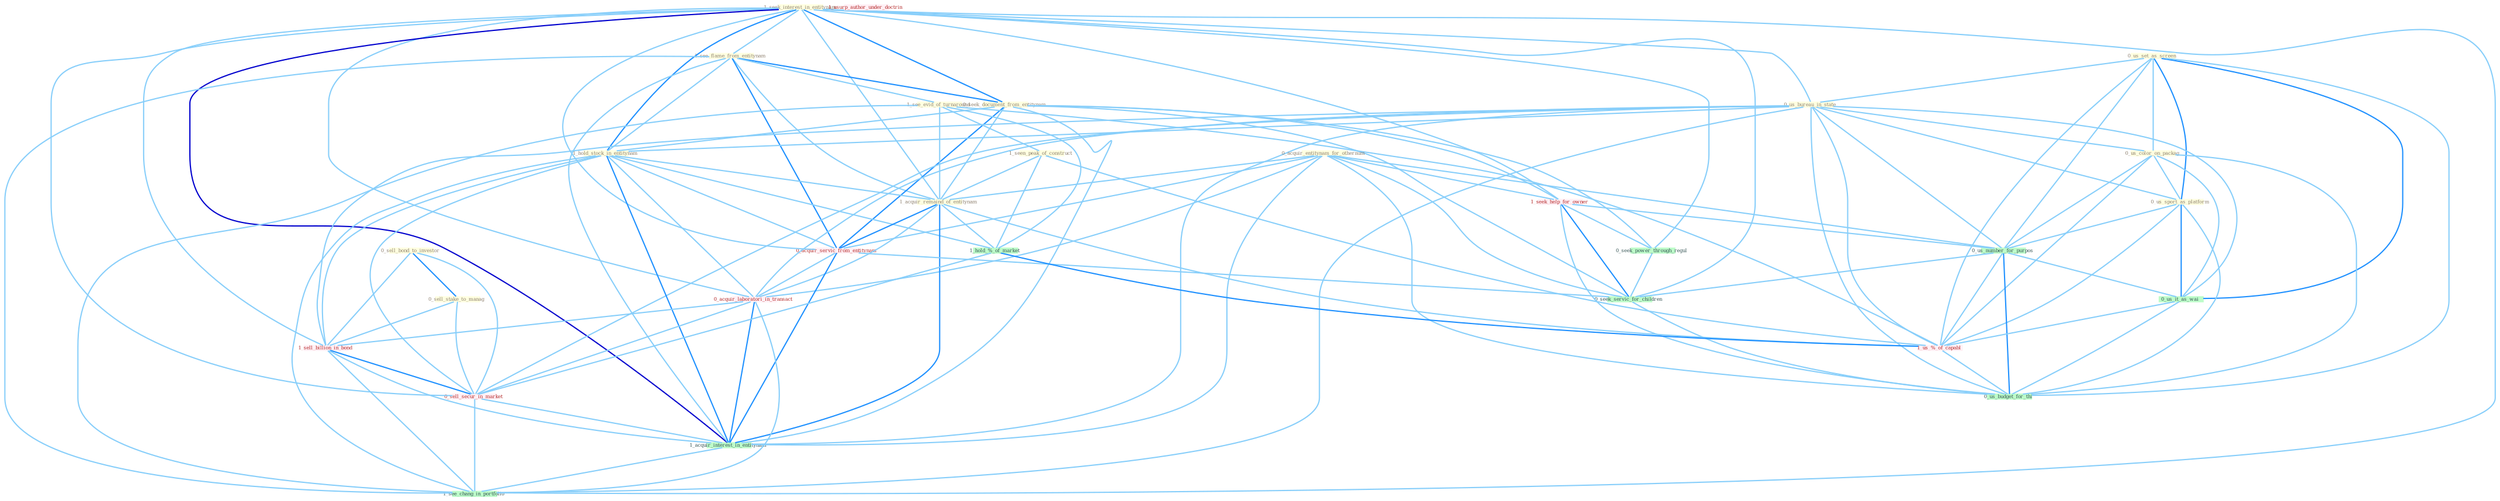 Graph G{ 
    node
    [shape=polygon,style=filled,width=.5,height=.06,color="#BDFCC9",fixedsize=true,fontsize=4,
    fontcolor="#2f4f4f"];
    {node
    [color="#ffffe0", fontcolor="#8b7d6b"] "1_seek_interest_in_entitynam " "1_see_flame_from_entitynam " "0_seek_document_from_entitynam " "0_us_set_as_screen " "1_see_evid_of_turnaround " "0_sell_bond_to_investor " "0_us_bureau_in_state " "1_hold_stock_in_entitynam " "0_us_color_on_packag " "0_acquir_entitynam_for_othernum " "0_us_sport_as_platform " "1_seen_peak_of_construct " "0_sell_stake_to_manag " "1_acquir_remaind_of_entitynam "}
{node [color="#fff0f5", fontcolor="#b22222"] "1_seek_help_for_owner " "0_acquir_servic_from_entitynam " "0_acquir_laboratori_in_transact " "1_sell_billion_in_bond " "1_usurp_author_under_doctrin " "1_us_%_of_capabl " "0_sell_secur_in_market "}
edge [color="#B0E2FF"];

	"1_seek_interest_in_entitynam " -- "1_see_flame_from_entitynam " [w="1", color="#87cefa" ];
	"1_seek_interest_in_entitynam " -- "0_seek_document_from_entitynam " [w="2", color="#1e90ff" , len=0.8];
	"1_seek_interest_in_entitynam " -- "0_us_bureau_in_state " [w="1", color="#87cefa" ];
	"1_seek_interest_in_entitynam " -- "1_hold_stock_in_entitynam " [w="2", color="#1e90ff" , len=0.8];
	"1_seek_interest_in_entitynam " -- "1_acquir_remaind_of_entitynam " [w="1", color="#87cefa" ];
	"1_seek_interest_in_entitynam " -- "1_seek_help_for_owner " [w="1", color="#87cefa" ];
	"1_seek_interest_in_entitynam " -- "0_acquir_servic_from_entitynam " [w="1", color="#87cefa" ];
	"1_seek_interest_in_entitynam " -- "0_seek_power_through_regul " [w="1", color="#87cefa" ];
	"1_seek_interest_in_entitynam " -- "0_acquir_laboratori_in_transact " [w="1", color="#87cefa" ];
	"1_seek_interest_in_entitynam " -- "1_sell_billion_in_bond " [w="1", color="#87cefa" ];
	"1_seek_interest_in_entitynam " -- "0_sell_secur_in_market " [w="1", color="#87cefa" ];
	"1_seek_interest_in_entitynam " -- "1_acquir_interest_in_entitynam " [w="3", color="#0000cd" , len=0.6];
	"1_seek_interest_in_entitynam " -- "0_seek_servic_for_children " [w="1", color="#87cefa" ];
	"1_seek_interest_in_entitynam " -- "1_see_chang_in_portfolio " [w="1", color="#87cefa" ];
	"1_see_flame_from_entitynam " -- "0_seek_document_from_entitynam " [w="2", color="#1e90ff" , len=0.8];
	"1_see_flame_from_entitynam " -- "1_see_evid_of_turnaround " [w="1", color="#87cefa" ];
	"1_see_flame_from_entitynam " -- "1_hold_stock_in_entitynam " [w="1", color="#87cefa" ];
	"1_see_flame_from_entitynam " -- "1_acquir_remaind_of_entitynam " [w="1", color="#87cefa" ];
	"1_see_flame_from_entitynam " -- "0_acquir_servic_from_entitynam " [w="2", color="#1e90ff" , len=0.8];
	"1_see_flame_from_entitynam " -- "1_acquir_interest_in_entitynam " [w="1", color="#87cefa" ];
	"1_see_flame_from_entitynam " -- "1_see_chang_in_portfolio " [w="1", color="#87cefa" ];
	"0_seek_document_from_entitynam " -- "1_hold_stock_in_entitynam " [w="1", color="#87cefa" ];
	"0_seek_document_from_entitynam " -- "1_acquir_remaind_of_entitynam " [w="1", color="#87cefa" ];
	"0_seek_document_from_entitynam " -- "1_seek_help_for_owner " [w="1", color="#87cefa" ];
	"0_seek_document_from_entitynam " -- "0_acquir_servic_from_entitynam " [w="2", color="#1e90ff" , len=0.8];
	"0_seek_document_from_entitynam " -- "0_seek_power_through_regul " [w="1", color="#87cefa" ];
	"0_seek_document_from_entitynam " -- "1_acquir_interest_in_entitynam " [w="1", color="#87cefa" ];
	"0_seek_document_from_entitynam " -- "0_seek_servic_for_children " [w="1", color="#87cefa" ];
	"0_us_set_as_screen " -- "0_us_bureau_in_state " [w="1", color="#87cefa" ];
	"0_us_set_as_screen " -- "0_us_color_on_packag " [w="1", color="#87cefa" ];
	"0_us_set_as_screen " -- "0_us_sport_as_platform " [w="2", color="#1e90ff" , len=0.8];
	"0_us_set_as_screen " -- "0_us_number_for_purpos " [w="1", color="#87cefa" ];
	"0_us_set_as_screen " -- "0_us_it_as_wai " [w="2", color="#1e90ff" , len=0.8];
	"0_us_set_as_screen " -- "1_us_%_of_capabl " [w="1", color="#87cefa" ];
	"0_us_set_as_screen " -- "0_us_budget_for_thi " [w="1", color="#87cefa" ];
	"1_see_evid_of_turnaround " -- "1_seen_peak_of_construct " [w="1", color="#87cefa" ];
	"1_see_evid_of_turnaround " -- "1_acquir_remaind_of_entitynam " [w="1", color="#87cefa" ];
	"1_see_evid_of_turnaround " -- "1_hold_%_of_market " [w="1", color="#87cefa" ];
	"1_see_evid_of_turnaround " -- "1_us_%_of_capabl " [w="1", color="#87cefa" ];
	"1_see_evid_of_turnaround " -- "1_see_chang_in_portfolio " [w="1", color="#87cefa" ];
	"0_sell_bond_to_investor " -- "0_sell_stake_to_manag " [w="2", color="#1e90ff" , len=0.8];
	"0_sell_bond_to_investor " -- "1_sell_billion_in_bond " [w="1", color="#87cefa" ];
	"0_sell_bond_to_investor " -- "0_sell_secur_in_market " [w="1", color="#87cefa" ];
	"0_us_bureau_in_state " -- "1_hold_stock_in_entitynam " [w="1", color="#87cefa" ];
	"0_us_bureau_in_state " -- "0_us_color_on_packag " [w="1", color="#87cefa" ];
	"0_us_bureau_in_state " -- "0_us_sport_as_platform " [w="1", color="#87cefa" ];
	"0_us_bureau_in_state " -- "0_us_number_for_purpos " [w="1", color="#87cefa" ];
	"0_us_bureau_in_state " -- "0_acquir_laboratori_in_transact " [w="1", color="#87cefa" ];
	"0_us_bureau_in_state " -- "1_sell_billion_in_bond " [w="1", color="#87cefa" ];
	"0_us_bureau_in_state " -- "0_us_it_as_wai " [w="1", color="#87cefa" ];
	"0_us_bureau_in_state " -- "1_us_%_of_capabl " [w="1", color="#87cefa" ];
	"0_us_bureau_in_state " -- "0_sell_secur_in_market " [w="1", color="#87cefa" ];
	"0_us_bureau_in_state " -- "1_acquir_interest_in_entitynam " [w="1", color="#87cefa" ];
	"0_us_bureau_in_state " -- "1_see_chang_in_portfolio " [w="1", color="#87cefa" ];
	"0_us_bureau_in_state " -- "0_us_budget_for_thi " [w="1", color="#87cefa" ];
	"1_hold_stock_in_entitynam " -- "1_acquir_remaind_of_entitynam " [w="1", color="#87cefa" ];
	"1_hold_stock_in_entitynam " -- "0_acquir_servic_from_entitynam " [w="1", color="#87cefa" ];
	"1_hold_stock_in_entitynam " -- "1_hold_%_of_market " [w="1", color="#87cefa" ];
	"1_hold_stock_in_entitynam " -- "0_acquir_laboratori_in_transact " [w="1", color="#87cefa" ];
	"1_hold_stock_in_entitynam " -- "1_sell_billion_in_bond " [w="1", color="#87cefa" ];
	"1_hold_stock_in_entitynam " -- "0_sell_secur_in_market " [w="1", color="#87cefa" ];
	"1_hold_stock_in_entitynam " -- "1_acquir_interest_in_entitynam " [w="2", color="#1e90ff" , len=0.8];
	"1_hold_stock_in_entitynam " -- "1_see_chang_in_portfolio " [w="1", color="#87cefa" ];
	"0_us_color_on_packag " -- "0_us_sport_as_platform " [w="1", color="#87cefa" ];
	"0_us_color_on_packag " -- "0_us_number_for_purpos " [w="1", color="#87cefa" ];
	"0_us_color_on_packag " -- "0_us_it_as_wai " [w="1", color="#87cefa" ];
	"0_us_color_on_packag " -- "1_us_%_of_capabl " [w="1", color="#87cefa" ];
	"0_us_color_on_packag " -- "0_us_budget_for_thi " [w="1", color="#87cefa" ];
	"0_acquir_entitynam_for_othernum " -- "1_acquir_remaind_of_entitynam " [w="1", color="#87cefa" ];
	"0_acquir_entitynam_for_othernum " -- "1_seek_help_for_owner " [w="1", color="#87cefa" ];
	"0_acquir_entitynam_for_othernum " -- "0_acquir_servic_from_entitynam " [w="1", color="#87cefa" ];
	"0_acquir_entitynam_for_othernum " -- "0_us_number_for_purpos " [w="1", color="#87cefa" ];
	"0_acquir_entitynam_for_othernum " -- "0_acquir_laboratori_in_transact " [w="1", color="#87cefa" ];
	"0_acquir_entitynam_for_othernum " -- "1_acquir_interest_in_entitynam " [w="1", color="#87cefa" ];
	"0_acquir_entitynam_for_othernum " -- "0_seek_servic_for_children " [w="1", color="#87cefa" ];
	"0_acquir_entitynam_for_othernum " -- "0_us_budget_for_thi " [w="1", color="#87cefa" ];
	"0_us_sport_as_platform " -- "0_us_number_for_purpos " [w="1", color="#87cefa" ];
	"0_us_sport_as_platform " -- "0_us_it_as_wai " [w="2", color="#1e90ff" , len=0.8];
	"0_us_sport_as_platform " -- "1_us_%_of_capabl " [w="1", color="#87cefa" ];
	"0_us_sport_as_platform " -- "0_us_budget_for_thi " [w="1", color="#87cefa" ];
	"1_seen_peak_of_construct " -- "1_acquir_remaind_of_entitynam " [w="1", color="#87cefa" ];
	"1_seen_peak_of_construct " -- "1_hold_%_of_market " [w="1", color="#87cefa" ];
	"1_seen_peak_of_construct " -- "1_us_%_of_capabl " [w="1", color="#87cefa" ];
	"0_sell_stake_to_manag " -- "1_sell_billion_in_bond " [w="1", color="#87cefa" ];
	"0_sell_stake_to_manag " -- "0_sell_secur_in_market " [w="1", color="#87cefa" ];
	"1_acquir_remaind_of_entitynam " -- "0_acquir_servic_from_entitynam " [w="2", color="#1e90ff" , len=0.8];
	"1_acquir_remaind_of_entitynam " -- "1_hold_%_of_market " [w="1", color="#87cefa" ];
	"1_acquir_remaind_of_entitynam " -- "0_acquir_laboratori_in_transact " [w="1", color="#87cefa" ];
	"1_acquir_remaind_of_entitynam " -- "1_us_%_of_capabl " [w="1", color="#87cefa" ];
	"1_acquir_remaind_of_entitynam " -- "1_acquir_interest_in_entitynam " [w="2", color="#1e90ff" , len=0.8];
	"1_seek_help_for_owner " -- "0_seek_power_through_regul " [w="1", color="#87cefa" ];
	"1_seek_help_for_owner " -- "0_us_number_for_purpos " [w="1", color="#87cefa" ];
	"1_seek_help_for_owner " -- "0_seek_servic_for_children " [w="2", color="#1e90ff" , len=0.8];
	"1_seek_help_for_owner " -- "0_us_budget_for_thi " [w="1", color="#87cefa" ];
	"0_acquir_servic_from_entitynam " -- "0_acquir_laboratori_in_transact " [w="1", color="#87cefa" ];
	"0_acquir_servic_from_entitynam " -- "1_acquir_interest_in_entitynam " [w="2", color="#1e90ff" , len=0.8];
	"0_acquir_servic_from_entitynam " -- "0_seek_servic_for_children " [w="1", color="#87cefa" ];
	"1_hold_%_of_market " -- "1_us_%_of_capabl " [w="2", color="#1e90ff" , len=0.8];
	"1_hold_%_of_market " -- "0_sell_secur_in_market " [w="1", color="#87cefa" ];
	"0_seek_power_through_regul " -- "0_seek_servic_for_children " [w="1", color="#87cefa" ];
	"0_us_number_for_purpos " -- "0_us_it_as_wai " [w="1", color="#87cefa" ];
	"0_us_number_for_purpos " -- "1_us_%_of_capabl " [w="1", color="#87cefa" ];
	"0_us_number_for_purpos " -- "0_seek_servic_for_children " [w="1", color="#87cefa" ];
	"0_us_number_for_purpos " -- "0_us_budget_for_thi " [w="2", color="#1e90ff" , len=0.8];
	"0_acquir_laboratori_in_transact " -- "1_sell_billion_in_bond " [w="1", color="#87cefa" ];
	"0_acquir_laboratori_in_transact " -- "0_sell_secur_in_market " [w="1", color="#87cefa" ];
	"0_acquir_laboratori_in_transact " -- "1_acquir_interest_in_entitynam " [w="2", color="#1e90ff" , len=0.8];
	"0_acquir_laboratori_in_transact " -- "1_see_chang_in_portfolio " [w="1", color="#87cefa" ];
	"1_sell_billion_in_bond " -- "0_sell_secur_in_market " [w="2", color="#1e90ff" , len=0.8];
	"1_sell_billion_in_bond " -- "1_acquir_interest_in_entitynam " [w="1", color="#87cefa" ];
	"1_sell_billion_in_bond " -- "1_see_chang_in_portfolio " [w="1", color="#87cefa" ];
	"0_us_it_as_wai " -- "1_us_%_of_capabl " [w="1", color="#87cefa" ];
	"0_us_it_as_wai " -- "0_us_budget_for_thi " [w="1", color="#87cefa" ];
	"1_us_%_of_capabl " -- "0_us_budget_for_thi " [w="1", color="#87cefa" ];
	"0_sell_secur_in_market " -- "1_acquir_interest_in_entitynam " [w="1", color="#87cefa" ];
	"0_sell_secur_in_market " -- "1_see_chang_in_portfolio " [w="1", color="#87cefa" ];
	"1_acquir_interest_in_entitynam " -- "1_see_chang_in_portfolio " [w="1", color="#87cefa" ];
	"0_seek_servic_for_children " -- "0_us_budget_for_thi " [w="1", color="#87cefa" ];
}